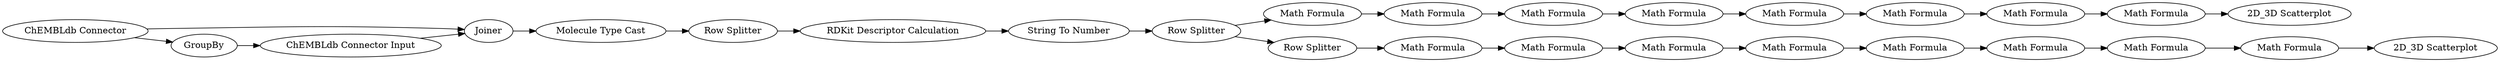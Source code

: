 digraph {
	10 -> 13
	23 -> 24
	20 -> 9
	13 -> 14
	22 -> 31
	21 -> 22
	27 -> 28
	12 -> 21
	4 -> 6
	6 -> 8
	18 -> 19
	29 -> 30
	26 -> 27
	17 -> 18
	14 -> 15
	25 -> 26
	21 -> 10
	31 -> 23
	15 -> 16
	19 -> 11
	9 -> 12
	24 -> 25
	8 -> 20
	4 -> 7
	7 -> 5
	5 -> 6
	16 -> 17
	28 -> 29
	27 [label="Math Formula"]
	7 [label=GroupBy]
	9 [label="RDKit Descriptor Calculation"]
	21 [label="Row Splitter"]
	18 [label="Math Formula"]
	26 [label="Math Formula"]
	8 [label="Molecule Type Cast"]
	17 [label="Math Formula"]
	19 [label="Math Formula"]
	24 [label="Math Formula"]
	31 [label="Math Formula"]
	6 [label=Joiner]
	15 [label="Math Formula"]
	25 [label="Math Formula"]
	10 [label="Math Formula"]
	12 [label="String To Number"]
	16 [label="Math Formula"]
	22 [label="Row Splitter"]
	28 [label="Math Formula"]
	11 [label="2D_3D Scatterplot"]
	4 [label="ChEMBLdb Connector"]
	23 [label="Math Formula"]
	14 [label="Math Formula"]
	5 [label="ChEMBLdb Connector Input"]
	20 [label="Row Splitter"]
	13 [label="Math Formula"]
	29 [label="Math Formula"]
	30 [label="2D_3D Scatterplot"]
	rankdir=LR
}
